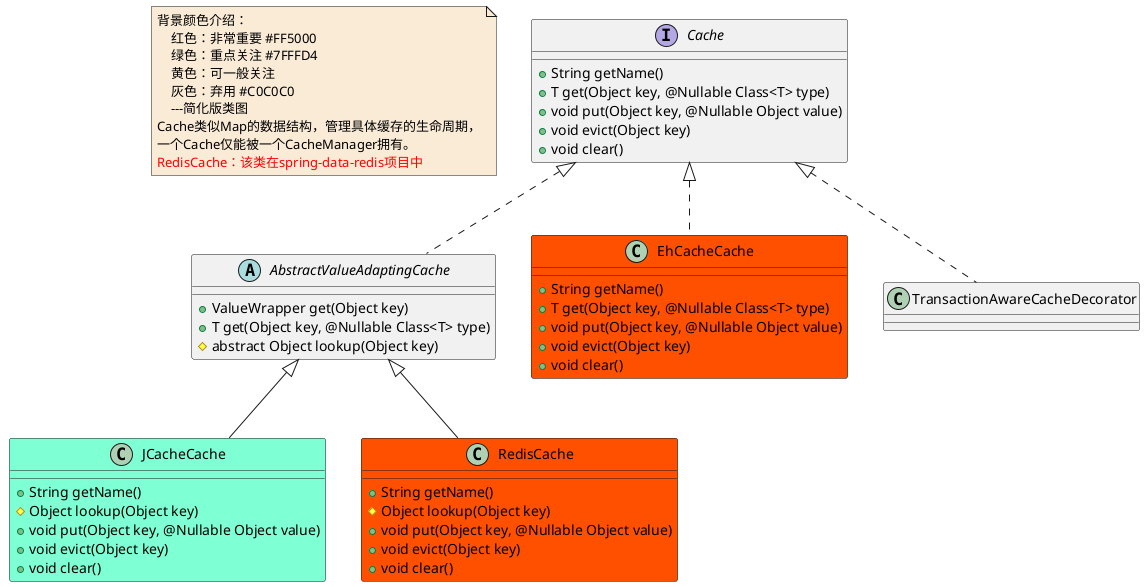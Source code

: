 @startuml

note  as N1 #FAEBD7
    背景颜色介绍：
        红色：非常重要 #FF5000
        绿色：重点关注 #7FFFD4
        黄色：可一般关注
        灰色：弃用 #C0C0C0
        ---简化版类图
    Cache类似Map的数据结构，管理具体缓存的生命周期，
    一个Cache仅能被一个CacheManager拥有。
    <font color=red>RedisCache：该类在spring-data-redis项目中</font>
end note


interface Cache
Cache : +String getName()
Cache : +T get(Object key, @Nullable Class<T> type)
Cache : +void put(Object key, @Nullable Object value)
Cache : +void evict(Object key)
Cache : +void clear()
abstract class AbstractValueAdaptingCache
AbstractValueAdaptingCache : +ValueWrapper get(Object key)
AbstractValueAdaptingCache : +T get(Object key, @Nullable Class<T> type)
AbstractValueAdaptingCache : #abstract Object lookup(Object key)
class EhCacheCache #FF5000
EhCacheCache : +String getName()
EhCacheCache : +T get(Object key, @Nullable Class<T> type)
EhCacheCache : +void put(Object key, @Nullable Object value)
EhCacheCache : +void evict(Object key)
EhCacheCache : +void clear()
class JCacheCache #7FFFD4
JCacheCache : +String getName()
JCacheCache : #Object lookup(Object key)
JCacheCache : +void put(Object key, @Nullable Object value)
JCacheCache : +void evict(Object key)
JCacheCache : +void clear()
class RedisCache #FF5000
RedisCache : +String getName()
RedisCache : #Object lookup(Object key)
RedisCache : +void put(Object key, @Nullable Object value)
RedisCache : +void evict(Object key)
RedisCache : +void clear()
class TransactionAwareCacheDecorator


Cache <|.. AbstractValueAdaptingCache
Cache <|.. EhCacheCache
Cache <|.. TransactionAwareCacheDecorator



AbstractValueAdaptingCache <|-- JCacheCache
AbstractValueAdaptingCache <|-- RedisCache




@enduml